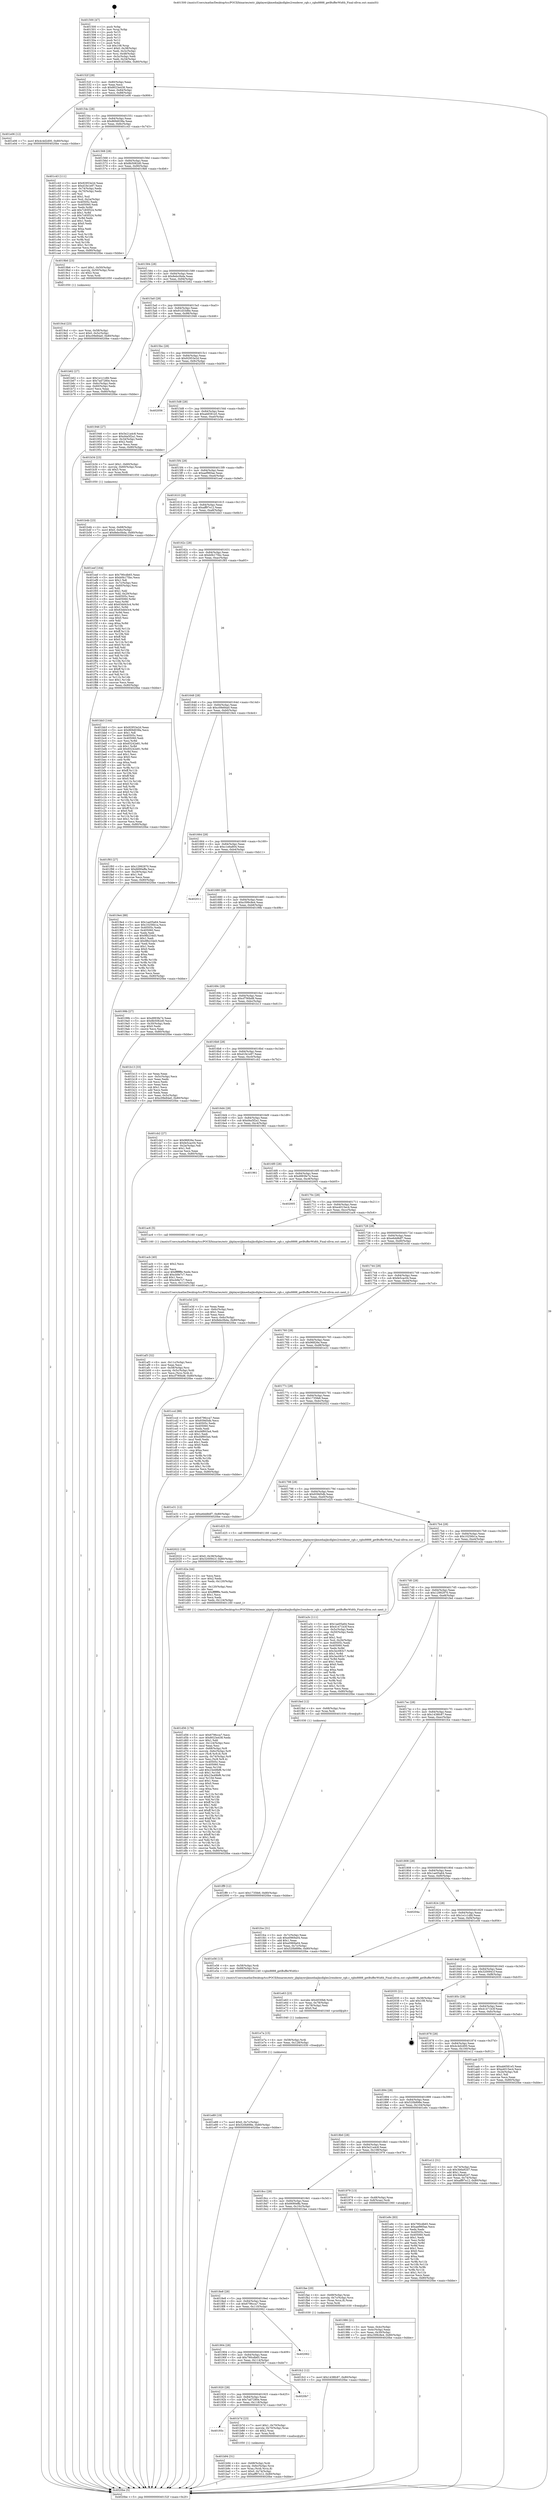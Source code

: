 digraph "0x401500" {
  label = "0x401500 (/mnt/c/Users/mathe/Desktop/tcc/POCII/binaries/extr_ijkplayerijkmediaijksdlgles2renderer_rgb.c_rgbx8888_getBufferWidth_Final-ollvm.out::main(0))"
  labelloc = "t"
  node[shape=record]

  Entry [label="",width=0.3,height=0.3,shape=circle,fillcolor=black,style=filled]
  "0x40152f" [label="{
     0x40152f [29]\l
     | [instrs]\l
     &nbsp;&nbsp;0x40152f \<+3\>: mov -0x80(%rbp),%eax\l
     &nbsp;&nbsp;0x401532 \<+2\>: mov %eax,%ecx\l
     &nbsp;&nbsp;0x401534 \<+6\>: sub $0x8023e438,%ecx\l
     &nbsp;&nbsp;0x40153a \<+6\>: mov %eax,-0x84(%rbp)\l
     &nbsp;&nbsp;0x401540 \<+6\>: mov %ecx,-0x88(%rbp)\l
     &nbsp;&nbsp;0x401546 \<+6\>: je 0000000000401e06 \<main+0x906\>\l
  }"]
  "0x401e06" [label="{
     0x401e06 [12]\l
     | [instrs]\l
     &nbsp;&nbsp;0x401e06 \<+7\>: movl $0x4c4d2d00,-0x80(%rbp)\l
     &nbsp;&nbsp;0x401e0d \<+5\>: jmp 00000000004020be \<main+0xbbe\>\l
  }"]
  "0x40154c" [label="{
     0x40154c [28]\l
     | [instrs]\l
     &nbsp;&nbsp;0x40154c \<+5\>: jmp 0000000000401551 \<main+0x51\>\l
     &nbsp;&nbsp;0x401551 \<+6\>: mov -0x84(%rbp),%eax\l
     &nbsp;&nbsp;0x401557 \<+5\>: sub $0x869d038a,%eax\l
     &nbsp;&nbsp;0x40155c \<+6\>: mov %eax,-0x8c(%rbp)\l
     &nbsp;&nbsp;0x401562 \<+6\>: je 0000000000401c43 \<main+0x743\>\l
  }"]
  Exit [label="",width=0.3,height=0.3,shape=circle,fillcolor=black,style=filled,peripheries=2]
  "0x401c43" [label="{
     0x401c43 [111]\l
     | [instrs]\l
     &nbsp;&nbsp;0x401c43 \<+5\>: mov $0x92953e2d,%eax\l
     &nbsp;&nbsp;0x401c48 \<+5\>: mov $0xd1fe1e97,%ecx\l
     &nbsp;&nbsp;0x401c4d \<+3\>: mov -0x74(%rbp),%edx\l
     &nbsp;&nbsp;0x401c50 \<+3\>: cmp -0x70(%rbp),%edx\l
     &nbsp;&nbsp;0x401c53 \<+4\>: setl %sil\l
     &nbsp;&nbsp;0x401c57 \<+4\>: and $0x1,%sil\l
     &nbsp;&nbsp;0x401c5b \<+4\>: mov %sil,-0x2a(%rbp)\l
     &nbsp;&nbsp;0x401c5f \<+7\>: mov 0x40505c,%edx\l
     &nbsp;&nbsp;0x401c66 \<+7\>: mov 0x405060,%edi\l
     &nbsp;&nbsp;0x401c6d \<+3\>: mov %edx,%r8d\l
     &nbsp;&nbsp;0x401c70 \<+7\>: add $0x7c65f324,%r8d\l
     &nbsp;&nbsp;0x401c77 \<+4\>: sub $0x1,%r8d\l
     &nbsp;&nbsp;0x401c7b \<+7\>: sub $0x7c65f324,%r8d\l
     &nbsp;&nbsp;0x401c82 \<+4\>: imul %r8d,%edx\l
     &nbsp;&nbsp;0x401c86 \<+3\>: and $0x1,%edx\l
     &nbsp;&nbsp;0x401c89 \<+3\>: cmp $0x0,%edx\l
     &nbsp;&nbsp;0x401c8c \<+4\>: sete %sil\l
     &nbsp;&nbsp;0x401c90 \<+3\>: cmp $0xa,%edi\l
     &nbsp;&nbsp;0x401c93 \<+4\>: setl %r9b\l
     &nbsp;&nbsp;0x401c97 \<+3\>: mov %sil,%r10b\l
     &nbsp;&nbsp;0x401c9a \<+3\>: and %r9b,%r10b\l
     &nbsp;&nbsp;0x401c9d \<+3\>: xor %r9b,%sil\l
     &nbsp;&nbsp;0x401ca0 \<+3\>: or %sil,%r10b\l
     &nbsp;&nbsp;0x401ca3 \<+4\>: test $0x1,%r10b\l
     &nbsp;&nbsp;0x401ca7 \<+3\>: cmovne %ecx,%eax\l
     &nbsp;&nbsp;0x401caa \<+3\>: mov %eax,-0x80(%rbp)\l
     &nbsp;&nbsp;0x401cad \<+5\>: jmp 00000000004020be \<main+0xbbe\>\l
  }"]
  "0x401568" [label="{
     0x401568 [28]\l
     | [instrs]\l
     &nbsp;&nbsp;0x401568 \<+5\>: jmp 000000000040156d \<main+0x6d\>\l
     &nbsp;&nbsp;0x40156d \<+6\>: mov -0x84(%rbp),%eax\l
     &nbsp;&nbsp;0x401573 \<+5\>: sub $0x8b5082d0,%eax\l
     &nbsp;&nbsp;0x401578 \<+6\>: mov %eax,-0x90(%rbp)\l
     &nbsp;&nbsp;0x40157e \<+6\>: je 00000000004019b6 \<main+0x4b6\>\l
  }"]
  "0x401ff9" [label="{
     0x401ff9 [12]\l
     | [instrs]\l
     &nbsp;&nbsp;0x401ff9 \<+7\>: movl $0x1735fe6,-0x80(%rbp)\l
     &nbsp;&nbsp;0x402000 \<+5\>: jmp 00000000004020be \<main+0xbbe\>\l
  }"]
  "0x4019b6" [label="{
     0x4019b6 [23]\l
     | [instrs]\l
     &nbsp;&nbsp;0x4019b6 \<+7\>: movl $0x1,-0x50(%rbp)\l
     &nbsp;&nbsp;0x4019bd \<+4\>: movslq -0x50(%rbp),%rax\l
     &nbsp;&nbsp;0x4019c1 \<+4\>: shl $0x2,%rax\l
     &nbsp;&nbsp;0x4019c5 \<+3\>: mov %rax,%rdi\l
     &nbsp;&nbsp;0x4019c8 \<+5\>: call 0000000000401050 \<malloc@plt\>\l
     | [calls]\l
     &nbsp;&nbsp;0x401050 \{1\} (unknown)\l
  }"]
  "0x401584" [label="{
     0x401584 [28]\l
     | [instrs]\l
     &nbsp;&nbsp;0x401584 \<+5\>: jmp 0000000000401589 \<main+0x89\>\l
     &nbsp;&nbsp;0x401589 \<+6\>: mov -0x84(%rbp),%eax\l
     &nbsp;&nbsp;0x40158f \<+5\>: sub $0x8ebc0bda,%eax\l
     &nbsp;&nbsp;0x401594 \<+6\>: mov %eax,-0x94(%rbp)\l
     &nbsp;&nbsp;0x40159a \<+6\>: je 0000000000401b62 \<main+0x662\>\l
  }"]
  "0x401fc2" [label="{
     0x401fc2 [12]\l
     | [instrs]\l
     &nbsp;&nbsp;0x401fc2 \<+7\>: movl $0x1438fc87,-0x80(%rbp)\l
     &nbsp;&nbsp;0x401fc9 \<+5\>: jmp 00000000004020be \<main+0xbbe\>\l
  }"]
  "0x401b62" [label="{
     0x401b62 [27]\l
     | [instrs]\l
     &nbsp;&nbsp;0x401b62 \<+5\>: mov $0x1e1c1dfd,%eax\l
     &nbsp;&nbsp;0x401b67 \<+5\>: mov $0x7ad7280e,%ecx\l
     &nbsp;&nbsp;0x401b6c \<+3\>: mov -0x6c(%rbp),%edx\l
     &nbsp;&nbsp;0x401b6f \<+3\>: cmp -0x60(%rbp),%edx\l
     &nbsp;&nbsp;0x401b72 \<+3\>: cmovl %ecx,%eax\l
     &nbsp;&nbsp;0x401b75 \<+3\>: mov %eax,-0x80(%rbp)\l
     &nbsp;&nbsp;0x401b78 \<+5\>: jmp 00000000004020be \<main+0xbbe\>\l
  }"]
  "0x4015a0" [label="{
     0x4015a0 [28]\l
     | [instrs]\l
     &nbsp;&nbsp;0x4015a0 \<+5\>: jmp 00000000004015a5 \<main+0xa5\>\l
     &nbsp;&nbsp;0x4015a5 \<+6\>: mov -0x84(%rbp),%eax\l
     &nbsp;&nbsp;0x4015ab \<+5\>: sub $0x91d33d6e,%eax\l
     &nbsp;&nbsp;0x4015b0 \<+6\>: mov %eax,-0x98(%rbp)\l
     &nbsp;&nbsp;0x4015b6 \<+6\>: je 0000000000401946 \<main+0x446\>\l
  }"]
  "0x401e89" [label="{
     0x401e89 [19]\l
     | [instrs]\l
     &nbsp;&nbsp;0x401e89 \<+7\>: movl $0x0,-0x7c(%rbp)\l
     &nbsp;&nbsp;0x401e90 \<+7\>: movl $0x520b898e,-0x80(%rbp)\l
     &nbsp;&nbsp;0x401e97 \<+5\>: jmp 00000000004020be \<main+0xbbe\>\l
  }"]
  "0x401946" [label="{
     0x401946 [27]\l
     | [instrs]\l
     &nbsp;&nbsp;0x401946 \<+5\>: mov $0x5e21a4c8,%eax\l
     &nbsp;&nbsp;0x40194b \<+5\>: mov $0xd4a5f2a1,%ecx\l
     &nbsp;&nbsp;0x401950 \<+3\>: mov -0x34(%rbp),%edx\l
     &nbsp;&nbsp;0x401953 \<+3\>: cmp $0x2,%edx\l
     &nbsp;&nbsp;0x401956 \<+3\>: cmovne %ecx,%eax\l
     &nbsp;&nbsp;0x401959 \<+3\>: mov %eax,-0x80(%rbp)\l
     &nbsp;&nbsp;0x40195c \<+5\>: jmp 00000000004020be \<main+0xbbe\>\l
  }"]
  "0x4015bc" [label="{
     0x4015bc [28]\l
     | [instrs]\l
     &nbsp;&nbsp;0x4015bc \<+5\>: jmp 00000000004015c1 \<main+0xc1\>\l
     &nbsp;&nbsp;0x4015c1 \<+6\>: mov -0x84(%rbp),%eax\l
     &nbsp;&nbsp;0x4015c7 \<+5\>: sub $0x92953e2d,%eax\l
     &nbsp;&nbsp;0x4015cc \<+6\>: mov %eax,-0x9c(%rbp)\l
     &nbsp;&nbsp;0x4015d2 \<+6\>: je 0000000000402056 \<main+0xb56\>\l
  }"]
  "0x4020be" [label="{
     0x4020be [5]\l
     | [instrs]\l
     &nbsp;&nbsp;0x4020be \<+5\>: jmp 000000000040152f \<main+0x2f\>\l
  }"]
  "0x401500" [label="{
     0x401500 [47]\l
     | [instrs]\l
     &nbsp;&nbsp;0x401500 \<+1\>: push %rbp\l
     &nbsp;&nbsp;0x401501 \<+3\>: mov %rsp,%rbp\l
     &nbsp;&nbsp;0x401504 \<+2\>: push %r15\l
     &nbsp;&nbsp;0x401506 \<+2\>: push %r14\l
     &nbsp;&nbsp;0x401508 \<+2\>: push %r13\l
     &nbsp;&nbsp;0x40150a \<+2\>: push %r12\l
     &nbsp;&nbsp;0x40150c \<+1\>: push %rbx\l
     &nbsp;&nbsp;0x40150d \<+7\>: sub $0x108,%rsp\l
     &nbsp;&nbsp;0x401514 \<+7\>: movl $0x0,-0x38(%rbp)\l
     &nbsp;&nbsp;0x40151b \<+3\>: mov %edi,-0x3c(%rbp)\l
     &nbsp;&nbsp;0x40151e \<+4\>: mov %rsi,-0x48(%rbp)\l
     &nbsp;&nbsp;0x401522 \<+3\>: mov -0x3c(%rbp),%edi\l
     &nbsp;&nbsp;0x401525 \<+3\>: mov %edi,-0x34(%rbp)\l
     &nbsp;&nbsp;0x401528 \<+7\>: movl $0x91d33d6e,-0x80(%rbp)\l
  }"]
  "0x401e7a" [label="{
     0x401e7a [15]\l
     | [instrs]\l
     &nbsp;&nbsp;0x401e7a \<+4\>: mov -0x58(%rbp),%rdi\l
     &nbsp;&nbsp;0x401e7e \<+6\>: mov %eax,-0x128(%rbp)\l
     &nbsp;&nbsp;0x401e84 \<+5\>: call 0000000000401030 \<free@plt\>\l
     | [calls]\l
     &nbsp;&nbsp;0x401030 \{1\} (unknown)\l
  }"]
  "0x402056" [label="{
     0x402056\l
  }", style=dashed]
  "0x4015d8" [label="{
     0x4015d8 [28]\l
     | [instrs]\l
     &nbsp;&nbsp;0x4015d8 \<+5\>: jmp 00000000004015dd \<main+0xdd\>\l
     &nbsp;&nbsp;0x4015dd \<+6\>: mov -0x84(%rbp),%eax\l
     &nbsp;&nbsp;0x4015e3 \<+5\>: sub $0xab6581e5,%eax\l
     &nbsp;&nbsp;0x4015e8 \<+6\>: mov %eax,-0xa0(%rbp)\l
     &nbsp;&nbsp;0x4015ee \<+6\>: je 0000000000401b34 \<main+0x634\>\l
  }"]
  "0x401e63" [label="{
     0x401e63 [23]\l
     | [instrs]\l
     &nbsp;&nbsp;0x401e63 \<+10\>: movabs $0x4030b6,%rdi\l
     &nbsp;&nbsp;0x401e6d \<+3\>: mov %eax,-0x78(%rbp)\l
     &nbsp;&nbsp;0x401e70 \<+3\>: mov -0x78(%rbp),%esi\l
     &nbsp;&nbsp;0x401e73 \<+2\>: mov $0x0,%al\l
     &nbsp;&nbsp;0x401e75 \<+5\>: call 0000000000401040 \<printf@plt\>\l
     | [calls]\l
     &nbsp;&nbsp;0x401040 \{1\} (unknown)\l
  }"]
  "0x401b34" [label="{
     0x401b34 [23]\l
     | [instrs]\l
     &nbsp;&nbsp;0x401b34 \<+7\>: movl $0x1,-0x60(%rbp)\l
     &nbsp;&nbsp;0x401b3b \<+4\>: movslq -0x60(%rbp),%rax\l
     &nbsp;&nbsp;0x401b3f \<+4\>: shl $0x3,%rax\l
     &nbsp;&nbsp;0x401b43 \<+3\>: mov %rax,%rdi\l
     &nbsp;&nbsp;0x401b46 \<+5\>: call 0000000000401050 \<malloc@plt\>\l
     | [calls]\l
     &nbsp;&nbsp;0x401050 \{1\} (unknown)\l
  }"]
  "0x4015f4" [label="{
     0x4015f4 [28]\l
     | [instrs]\l
     &nbsp;&nbsp;0x4015f4 \<+5\>: jmp 00000000004015f9 \<main+0xf9\>\l
     &nbsp;&nbsp;0x4015f9 \<+6\>: mov -0x84(%rbp),%eax\l
     &nbsp;&nbsp;0x4015ff \<+5\>: sub $0xaef960ae,%eax\l
     &nbsp;&nbsp;0x401604 \<+6\>: mov %eax,-0xa4(%rbp)\l
     &nbsp;&nbsp;0x40160a \<+6\>: je 0000000000401eef \<main+0x9ef\>\l
  }"]
  "0x401d56" [label="{
     0x401d56 [176]\l
     | [instrs]\l
     &nbsp;&nbsp;0x401d56 \<+5\>: mov $0x6796cca7,%ecx\l
     &nbsp;&nbsp;0x401d5b \<+5\>: mov $0x8023e438,%edx\l
     &nbsp;&nbsp;0x401d60 \<+3\>: mov $0x1,%dil\l
     &nbsp;&nbsp;0x401d63 \<+6\>: mov -0x124(%rbp),%esi\l
     &nbsp;&nbsp;0x401d69 \<+3\>: imul %eax,%esi\l
     &nbsp;&nbsp;0x401d6c \<+4\>: mov -0x68(%rbp),%r8\l
     &nbsp;&nbsp;0x401d70 \<+4\>: movslq -0x6c(%rbp),%r9\l
     &nbsp;&nbsp;0x401d74 \<+4\>: mov (%r8,%r9,8),%r8\l
     &nbsp;&nbsp;0x401d78 \<+4\>: movslq -0x74(%rbp),%r9\l
     &nbsp;&nbsp;0x401d7c \<+4\>: mov %esi,(%r8,%r9,4)\l
     &nbsp;&nbsp;0x401d80 \<+7\>: mov 0x40505c,%eax\l
     &nbsp;&nbsp;0x401d87 \<+7\>: mov 0x405060,%esi\l
     &nbsp;&nbsp;0x401d8e \<+3\>: mov %eax,%r10d\l
     &nbsp;&nbsp;0x401d91 \<+7\>: add $0x23e49bf6,%r10d\l
     &nbsp;&nbsp;0x401d98 \<+4\>: sub $0x1,%r10d\l
     &nbsp;&nbsp;0x401d9c \<+7\>: sub $0x23e49bf6,%r10d\l
     &nbsp;&nbsp;0x401da3 \<+4\>: imul %r10d,%eax\l
     &nbsp;&nbsp;0x401da7 \<+3\>: and $0x1,%eax\l
     &nbsp;&nbsp;0x401daa \<+3\>: cmp $0x0,%eax\l
     &nbsp;&nbsp;0x401dad \<+4\>: sete %r11b\l
     &nbsp;&nbsp;0x401db1 \<+3\>: cmp $0xa,%esi\l
     &nbsp;&nbsp;0x401db4 \<+3\>: setl %bl\l
     &nbsp;&nbsp;0x401db7 \<+3\>: mov %r11b,%r14b\l
     &nbsp;&nbsp;0x401dba \<+4\>: xor $0xff,%r14b\l
     &nbsp;&nbsp;0x401dbe \<+3\>: mov %bl,%r15b\l
     &nbsp;&nbsp;0x401dc1 \<+4\>: xor $0xff,%r15b\l
     &nbsp;&nbsp;0x401dc5 \<+4\>: xor $0x1,%dil\l
     &nbsp;&nbsp;0x401dc9 \<+3\>: mov %r14b,%r12b\l
     &nbsp;&nbsp;0x401dcc \<+4\>: and $0xff,%r12b\l
     &nbsp;&nbsp;0x401dd0 \<+3\>: and %dil,%r11b\l
     &nbsp;&nbsp;0x401dd3 \<+3\>: mov %r15b,%r13b\l
     &nbsp;&nbsp;0x401dd6 \<+4\>: and $0xff,%r13b\l
     &nbsp;&nbsp;0x401dda \<+3\>: and %dil,%bl\l
     &nbsp;&nbsp;0x401ddd \<+3\>: or %r11b,%r12b\l
     &nbsp;&nbsp;0x401de0 \<+3\>: or %bl,%r13b\l
     &nbsp;&nbsp;0x401de3 \<+3\>: xor %r13b,%r12b\l
     &nbsp;&nbsp;0x401de6 \<+3\>: or %r15b,%r14b\l
     &nbsp;&nbsp;0x401de9 \<+4\>: xor $0xff,%r14b\l
     &nbsp;&nbsp;0x401ded \<+4\>: or $0x1,%dil\l
     &nbsp;&nbsp;0x401df1 \<+3\>: and %dil,%r14b\l
     &nbsp;&nbsp;0x401df4 \<+3\>: or %r14b,%r12b\l
     &nbsp;&nbsp;0x401df7 \<+4\>: test $0x1,%r12b\l
     &nbsp;&nbsp;0x401dfb \<+3\>: cmovne %edx,%ecx\l
     &nbsp;&nbsp;0x401dfe \<+3\>: mov %ecx,-0x80(%rbp)\l
     &nbsp;&nbsp;0x401e01 \<+5\>: jmp 00000000004020be \<main+0xbbe\>\l
  }"]
  "0x401eef" [label="{
     0x401eef [164]\l
     | [instrs]\l
     &nbsp;&nbsp;0x401eef \<+5\>: mov $0x790cdb65,%eax\l
     &nbsp;&nbsp;0x401ef4 \<+5\>: mov $0xb0b175bc,%ecx\l
     &nbsp;&nbsp;0x401ef9 \<+2\>: mov $0x1,%dl\l
     &nbsp;&nbsp;0x401efb \<+3\>: mov -0x7c(%rbp),%esi\l
     &nbsp;&nbsp;0x401efe \<+3\>: cmp -0x60(%rbp),%esi\l
     &nbsp;&nbsp;0x401f01 \<+4\>: setl %dil\l
     &nbsp;&nbsp;0x401f05 \<+4\>: and $0x1,%dil\l
     &nbsp;&nbsp;0x401f09 \<+4\>: mov %dil,-0x29(%rbp)\l
     &nbsp;&nbsp;0x401f0d \<+7\>: mov 0x40505c,%esi\l
     &nbsp;&nbsp;0x401f14 \<+8\>: mov 0x405060,%r8d\l
     &nbsp;&nbsp;0x401f1c \<+3\>: mov %esi,%r9d\l
     &nbsp;&nbsp;0x401f1f \<+7\>: add $0x63dd43c4,%r9d\l
     &nbsp;&nbsp;0x401f26 \<+4\>: sub $0x1,%r9d\l
     &nbsp;&nbsp;0x401f2a \<+7\>: sub $0x63dd43c4,%r9d\l
     &nbsp;&nbsp;0x401f31 \<+4\>: imul %r9d,%esi\l
     &nbsp;&nbsp;0x401f35 \<+3\>: and $0x1,%esi\l
     &nbsp;&nbsp;0x401f38 \<+3\>: cmp $0x0,%esi\l
     &nbsp;&nbsp;0x401f3b \<+4\>: sete %dil\l
     &nbsp;&nbsp;0x401f3f \<+4\>: cmp $0xa,%r8d\l
     &nbsp;&nbsp;0x401f43 \<+4\>: setl %r10b\l
     &nbsp;&nbsp;0x401f47 \<+3\>: mov %dil,%r11b\l
     &nbsp;&nbsp;0x401f4a \<+4\>: xor $0xff,%r11b\l
     &nbsp;&nbsp;0x401f4e \<+3\>: mov %r10b,%bl\l
     &nbsp;&nbsp;0x401f51 \<+3\>: xor $0xff,%bl\l
     &nbsp;&nbsp;0x401f54 \<+3\>: xor $0x0,%dl\l
     &nbsp;&nbsp;0x401f57 \<+3\>: mov %r11b,%r14b\l
     &nbsp;&nbsp;0x401f5a \<+4\>: and $0x0,%r14b\l
     &nbsp;&nbsp;0x401f5e \<+3\>: and %dl,%dil\l
     &nbsp;&nbsp;0x401f61 \<+3\>: mov %bl,%r15b\l
     &nbsp;&nbsp;0x401f64 \<+4\>: and $0x0,%r15b\l
     &nbsp;&nbsp;0x401f68 \<+3\>: and %dl,%r10b\l
     &nbsp;&nbsp;0x401f6b \<+3\>: or %dil,%r14b\l
     &nbsp;&nbsp;0x401f6e \<+3\>: or %r10b,%r15b\l
     &nbsp;&nbsp;0x401f71 \<+3\>: xor %r15b,%r14b\l
     &nbsp;&nbsp;0x401f74 \<+3\>: or %bl,%r11b\l
     &nbsp;&nbsp;0x401f77 \<+4\>: xor $0xff,%r11b\l
     &nbsp;&nbsp;0x401f7b \<+3\>: or $0x0,%dl\l
     &nbsp;&nbsp;0x401f7e \<+3\>: and %dl,%r11b\l
     &nbsp;&nbsp;0x401f81 \<+3\>: or %r11b,%r14b\l
     &nbsp;&nbsp;0x401f84 \<+4\>: test $0x1,%r14b\l
     &nbsp;&nbsp;0x401f88 \<+3\>: cmovne %ecx,%eax\l
     &nbsp;&nbsp;0x401f8b \<+3\>: mov %eax,-0x80(%rbp)\l
     &nbsp;&nbsp;0x401f8e \<+5\>: jmp 00000000004020be \<main+0xbbe\>\l
  }"]
  "0x401610" [label="{
     0x401610 [28]\l
     | [instrs]\l
     &nbsp;&nbsp;0x401610 \<+5\>: jmp 0000000000401615 \<main+0x115\>\l
     &nbsp;&nbsp;0x401615 \<+6\>: mov -0x84(%rbp),%eax\l
     &nbsp;&nbsp;0x40161b \<+5\>: sub $0xaff97e12,%eax\l
     &nbsp;&nbsp;0x401620 \<+6\>: mov %eax,-0xa8(%rbp)\l
     &nbsp;&nbsp;0x401626 \<+6\>: je 0000000000401bb3 \<main+0x6b3\>\l
  }"]
  "0x401d2a" [label="{
     0x401d2a [44]\l
     | [instrs]\l
     &nbsp;&nbsp;0x401d2a \<+2\>: xor %ecx,%ecx\l
     &nbsp;&nbsp;0x401d2c \<+5\>: mov $0x2,%edx\l
     &nbsp;&nbsp;0x401d31 \<+6\>: mov %edx,-0x120(%rbp)\l
     &nbsp;&nbsp;0x401d37 \<+1\>: cltd\l
     &nbsp;&nbsp;0x401d38 \<+6\>: mov -0x120(%rbp),%esi\l
     &nbsp;&nbsp;0x401d3e \<+2\>: idiv %esi\l
     &nbsp;&nbsp;0x401d40 \<+6\>: imul $0xfffffffe,%edx,%edx\l
     &nbsp;&nbsp;0x401d46 \<+3\>: sub $0x1,%ecx\l
     &nbsp;&nbsp;0x401d49 \<+2\>: sub %ecx,%edx\l
     &nbsp;&nbsp;0x401d4b \<+6\>: mov %edx,-0x124(%rbp)\l
     &nbsp;&nbsp;0x401d51 \<+5\>: call 0000000000401160 \<next_i\>\l
     | [calls]\l
     &nbsp;&nbsp;0x401160 \{1\} (/mnt/c/Users/mathe/Desktop/tcc/POCII/binaries/extr_ijkplayerijkmediaijksdlgles2renderer_rgb.c_rgbx8888_getBufferWidth_Final-ollvm.out::next_i)\l
  }"]
  "0x401bb3" [label="{
     0x401bb3 [144]\l
     | [instrs]\l
     &nbsp;&nbsp;0x401bb3 \<+5\>: mov $0x92953e2d,%eax\l
     &nbsp;&nbsp;0x401bb8 \<+5\>: mov $0x869d038a,%ecx\l
     &nbsp;&nbsp;0x401bbd \<+2\>: mov $0x1,%dl\l
     &nbsp;&nbsp;0x401bbf \<+7\>: mov 0x40505c,%esi\l
     &nbsp;&nbsp;0x401bc6 \<+7\>: mov 0x405060,%edi\l
     &nbsp;&nbsp;0x401bcd \<+3\>: mov %esi,%r8d\l
     &nbsp;&nbsp;0x401bd0 \<+7\>: sub $0x65242e81,%r8d\l
     &nbsp;&nbsp;0x401bd7 \<+4\>: sub $0x1,%r8d\l
     &nbsp;&nbsp;0x401bdb \<+7\>: add $0x65242e81,%r8d\l
     &nbsp;&nbsp;0x401be2 \<+4\>: imul %r8d,%esi\l
     &nbsp;&nbsp;0x401be6 \<+3\>: and $0x1,%esi\l
     &nbsp;&nbsp;0x401be9 \<+3\>: cmp $0x0,%esi\l
     &nbsp;&nbsp;0x401bec \<+4\>: sete %r9b\l
     &nbsp;&nbsp;0x401bf0 \<+3\>: cmp $0xa,%edi\l
     &nbsp;&nbsp;0x401bf3 \<+4\>: setl %r10b\l
     &nbsp;&nbsp;0x401bf7 \<+3\>: mov %r9b,%r11b\l
     &nbsp;&nbsp;0x401bfa \<+4\>: xor $0xff,%r11b\l
     &nbsp;&nbsp;0x401bfe \<+3\>: mov %r10b,%bl\l
     &nbsp;&nbsp;0x401c01 \<+3\>: xor $0xff,%bl\l
     &nbsp;&nbsp;0x401c04 \<+3\>: xor $0x0,%dl\l
     &nbsp;&nbsp;0x401c07 \<+3\>: mov %r11b,%r14b\l
     &nbsp;&nbsp;0x401c0a \<+4\>: and $0x0,%r14b\l
     &nbsp;&nbsp;0x401c0e \<+3\>: and %dl,%r9b\l
     &nbsp;&nbsp;0x401c11 \<+3\>: mov %bl,%r15b\l
     &nbsp;&nbsp;0x401c14 \<+4\>: and $0x0,%r15b\l
     &nbsp;&nbsp;0x401c18 \<+3\>: and %dl,%r10b\l
     &nbsp;&nbsp;0x401c1b \<+3\>: or %r9b,%r14b\l
     &nbsp;&nbsp;0x401c1e \<+3\>: or %r10b,%r15b\l
     &nbsp;&nbsp;0x401c21 \<+3\>: xor %r15b,%r14b\l
     &nbsp;&nbsp;0x401c24 \<+3\>: or %bl,%r11b\l
     &nbsp;&nbsp;0x401c27 \<+4\>: xor $0xff,%r11b\l
     &nbsp;&nbsp;0x401c2b \<+3\>: or $0x0,%dl\l
     &nbsp;&nbsp;0x401c2e \<+3\>: and %dl,%r11b\l
     &nbsp;&nbsp;0x401c31 \<+3\>: or %r11b,%r14b\l
     &nbsp;&nbsp;0x401c34 \<+4\>: test $0x1,%r14b\l
     &nbsp;&nbsp;0x401c38 \<+3\>: cmovne %ecx,%eax\l
     &nbsp;&nbsp;0x401c3b \<+3\>: mov %eax,-0x80(%rbp)\l
     &nbsp;&nbsp;0x401c3e \<+5\>: jmp 00000000004020be \<main+0xbbe\>\l
  }"]
  "0x40162c" [label="{
     0x40162c [28]\l
     | [instrs]\l
     &nbsp;&nbsp;0x40162c \<+5\>: jmp 0000000000401631 \<main+0x131\>\l
     &nbsp;&nbsp;0x401631 \<+6\>: mov -0x84(%rbp),%eax\l
     &nbsp;&nbsp;0x401637 \<+5\>: sub $0xb0b175bc,%eax\l
     &nbsp;&nbsp;0x40163c \<+6\>: mov %eax,-0xac(%rbp)\l
     &nbsp;&nbsp;0x401642 \<+6\>: je 0000000000401f93 \<main+0xa93\>\l
  }"]
  "0x401b94" [label="{
     0x401b94 [31]\l
     | [instrs]\l
     &nbsp;&nbsp;0x401b94 \<+4\>: mov -0x68(%rbp),%rdi\l
     &nbsp;&nbsp;0x401b98 \<+4\>: movslq -0x6c(%rbp),%rcx\l
     &nbsp;&nbsp;0x401b9c \<+4\>: mov %rax,(%rdi,%rcx,8)\l
     &nbsp;&nbsp;0x401ba0 \<+7\>: movl $0x0,-0x74(%rbp)\l
     &nbsp;&nbsp;0x401ba7 \<+7\>: movl $0xaff97e12,-0x80(%rbp)\l
     &nbsp;&nbsp;0x401bae \<+5\>: jmp 00000000004020be \<main+0xbbe\>\l
  }"]
  "0x401f93" [label="{
     0x401f93 [27]\l
     | [instrs]\l
     &nbsp;&nbsp;0x401f93 \<+5\>: mov $0x12992970,%eax\l
     &nbsp;&nbsp;0x401f98 \<+5\>: mov $0x6690effa,%ecx\l
     &nbsp;&nbsp;0x401f9d \<+3\>: mov -0x29(%rbp),%dl\l
     &nbsp;&nbsp;0x401fa0 \<+3\>: test $0x1,%dl\l
     &nbsp;&nbsp;0x401fa3 \<+3\>: cmovne %ecx,%eax\l
     &nbsp;&nbsp;0x401fa6 \<+3\>: mov %eax,-0x80(%rbp)\l
     &nbsp;&nbsp;0x401fa9 \<+5\>: jmp 00000000004020be \<main+0xbbe\>\l
  }"]
  "0x401648" [label="{
     0x401648 [28]\l
     | [instrs]\l
     &nbsp;&nbsp;0x401648 \<+5\>: jmp 000000000040164d \<main+0x14d\>\l
     &nbsp;&nbsp;0x40164d \<+6\>: mov -0x84(%rbp),%eax\l
     &nbsp;&nbsp;0x401653 \<+5\>: sub $0xc09e84a0,%eax\l
     &nbsp;&nbsp;0x401658 \<+6\>: mov %eax,-0xb0(%rbp)\l
     &nbsp;&nbsp;0x40165e \<+6\>: je 00000000004019e4 \<main+0x4e4\>\l
  }"]
  "0x40193c" [label="{
     0x40193c\l
  }", style=dashed]
  "0x4019e4" [label="{
     0x4019e4 [88]\l
     | [instrs]\l
     &nbsp;&nbsp;0x4019e4 \<+5\>: mov $0x1ae05a64,%eax\l
     &nbsp;&nbsp;0x4019e9 \<+5\>: mov $0x10256b1a,%ecx\l
     &nbsp;&nbsp;0x4019ee \<+7\>: mov 0x40505c,%edx\l
     &nbsp;&nbsp;0x4019f5 \<+7\>: mov 0x405060,%esi\l
     &nbsp;&nbsp;0x4019fc \<+2\>: mov %edx,%edi\l
     &nbsp;&nbsp;0x4019fe \<+6\>: sub $0x9fb234d3,%edi\l
     &nbsp;&nbsp;0x401a04 \<+3\>: sub $0x1,%edi\l
     &nbsp;&nbsp;0x401a07 \<+6\>: add $0x9fb234d3,%edi\l
     &nbsp;&nbsp;0x401a0d \<+3\>: imul %edi,%edx\l
     &nbsp;&nbsp;0x401a10 \<+3\>: and $0x1,%edx\l
     &nbsp;&nbsp;0x401a13 \<+3\>: cmp $0x0,%edx\l
     &nbsp;&nbsp;0x401a16 \<+4\>: sete %r8b\l
     &nbsp;&nbsp;0x401a1a \<+3\>: cmp $0xa,%esi\l
     &nbsp;&nbsp;0x401a1d \<+4\>: setl %r9b\l
     &nbsp;&nbsp;0x401a21 \<+3\>: mov %r8b,%r10b\l
     &nbsp;&nbsp;0x401a24 \<+3\>: and %r9b,%r10b\l
     &nbsp;&nbsp;0x401a27 \<+3\>: xor %r9b,%r8b\l
     &nbsp;&nbsp;0x401a2a \<+3\>: or %r8b,%r10b\l
     &nbsp;&nbsp;0x401a2d \<+4\>: test $0x1,%r10b\l
     &nbsp;&nbsp;0x401a31 \<+3\>: cmovne %ecx,%eax\l
     &nbsp;&nbsp;0x401a34 \<+3\>: mov %eax,-0x80(%rbp)\l
     &nbsp;&nbsp;0x401a37 \<+5\>: jmp 00000000004020be \<main+0xbbe\>\l
  }"]
  "0x401664" [label="{
     0x401664 [28]\l
     | [instrs]\l
     &nbsp;&nbsp;0x401664 \<+5\>: jmp 0000000000401669 \<main+0x169\>\l
     &nbsp;&nbsp;0x401669 \<+6\>: mov -0x84(%rbp),%eax\l
     &nbsp;&nbsp;0x40166f \<+5\>: sub $0xc1e6a804,%eax\l
     &nbsp;&nbsp;0x401674 \<+6\>: mov %eax,-0xb4(%rbp)\l
     &nbsp;&nbsp;0x40167a \<+6\>: je 0000000000402011 \<main+0xb11\>\l
  }"]
  "0x401b7d" [label="{
     0x401b7d [23]\l
     | [instrs]\l
     &nbsp;&nbsp;0x401b7d \<+7\>: movl $0x1,-0x70(%rbp)\l
     &nbsp;&nbsp;0x401b84 \<+4\>: movslq -0x70(%rbp),%rax\l
     &nbsp;&nbsp;0x401b88 \<+4\>: shl $0x2,%rax\l
     &nbsp;&nbsp;0x401b8c \<+3\>: mov %rax,%rdi\l
     &nbsp;&nbsp;0x401b8f \<+5\>: call 0000000000401050 \<malloc@plt\>\l
     | [calls]\l
     &nbsp;&nbsp;0x401050 \{1\} (unknown)\l
  }"]
  "0x402011" [label="{
     0x402011\l
  }", style=dashed]
  "0x401680" [label="{
     0x401680 [28]\l
     | [instrs]\l
     &nbsp;&nbsp;0x401680 \<+5\>: jmp 0000000000401685 \<main+0x185\>\l
     &nbsp;&nbsp;0x401685 \<+6\>: mov -0x84(%rbp),%eax\l
     &nbsp;&nbsp;0x40168b \<+5\>: sub $0xc599c8e4,%eax\l
     &nbsp;&nbsp;0x401690 \<+6\>: mov %eax,-0xb8(%rbp)\l
     &nbsp;&nbsp;0x401696 \<+6\>: je 000000000040199b \<main+0x49b\>\l
  }"]
  "0x401920" [label="{
     0x401920 [28]\l
     | [instrs]\l
     &nbsp;&nbsp;0x401920 \<+5\>: jmp 0000000000401925 \<main+0x425\>\l
     &nbsp;&nbsp;0x401925 \<+6\>: mov -0x84(%rbp),%eax\l
     &nbsp;&nbsp;0x40192b \<+5\>: sub $0x7ad7280e,%eax\l
     &nbsp;&nbsp;0x401930 \<+6\>: mov %eax,-0x118(%rbp)\l
     &nbsp;&nbsp;0x401936 \<+6\>: je 0000000000401b7d \<main+0x67d\>\l
  }"]
  "0x40199b" [label="{
     0x40199b [27]\l
     | [instrs]\l
     &nbsp;&nbsp;0x40199b \<+5\>: mov $0xd993fe74,%eax\l
     &nbsp;&nbsp;0x4019a0 \<+5\>: mov $0x8b5082d0,%ecx\l
     &nbsp;&nbsp;0x4019a5 \<+3\>: mov -0x30(%rbp),%edx\l
     &nbsp;&nbsp;0x4019a8 \<+3\>: cmp $0x0,%edx\l
     &nbsp;&nbsp;0x4019ab \<+3\>: cmove %ecx,%eax\l
     &nbsp;&nbsp;0x4019ae \<+3\>: mov %eax,-0x80(%rbp)\l
     &nbsp;&nbsp;0x4019b1 \<+5\>: jmp 00000000004020be \<main+0xbbe\>\l
  }"]
  "0x40169c" [label="{
     0x40169c [28]\l
     | [instrs]\l
     &nbsp;&nbsp;0x40169c \<+5\>: jmp 00000000004016a1 \<main+0x1a1\>\l
     &nbsp;&nbsp;0x4016a1 \<+6\>: mov -0x84(%rbp),%eax\l
     &nbsp;&nbsp;0x4016a7 \<+5\>: sub $0xcf790bd8,%eax\l
     &nbsp;&nbsp;0x4016ac \<+6\>: mov %eax,-0xbc(%rbp)\l
     &nbsp;&nbsp;0x4016b2 \<+6\>: je 0000000000401b13 \<main+0x613\>\l
  }"]
  "0x4020b7" [label="{
     0x4020b7\l
  }", style=dashed]
  "0x401b13" [label="{
     0x401b13 [33]\l
     | [instrs]\l
     &nbsp;&nbsp;0x401b13 \<+2\>: xor %eax,%eax\l
     &nbsp;&nbsp;0x401b15 \<+3\>: mov -0x5c(%rbp),%ecx\l
     &nbsp;&nbsp;0x401b18 \<+2\>: mov %eax,%edx\l
     &nbsp;&nbsp;0x401b1a \<+2\>: sub %ecx,%edx\l
     &nbsp;&nbsp;0x401b1c \<+2\>: mov %eax,%ecx\l
     &nbsp;&nbsp;0x401b1e \<+3\>: sub $0x1,%ecx\l
     &nbsp;&nbsp;0x401b21 \<+2\>: add %ecx,%edx\l
     &nbsp;&nbsp;0x401b23 \<+2\>: sub %edx,%eax\l
     &nbsp;&nbsp;0x401b25 \<+3\>: mov %eax,-0x5c(%rbp)\l
     &nbsp;&nbsp;0x401b28 \<+7\>: movl $0xc09e84a0,-0x80(%rbp)\l
     &nbsp;&nbsp;0x401b2f \<+5\>: jmp 00000000004020be \<main+0xbbe\>\l
  }"]
  "0x4016b8" [label="{
     0x4016b8 [28]\l
     | [instrs]\l
     &nbsp;&nbsp;0x4016b8 \<+5\>: jmp 00000000004016bd \<main+0x1bd\>\l
     &nbsp;&nbsp;0x4016bd \<+6\>: mov -0x84(%rbp),%eax\l
     &nbsp;&nbsp;0x4016c3 \<+5\>: sub $0xd1fe1e97,%eax\l
     &nbsp;&nbsp;0x4016c8 \<+6\>: mov %eax,-0xc0(%rbp)\l
     &nbsp;&nbsp;0x4016ce \<+6\>: je 0000000000401cb2 \<main+0x7b2\>\l
  }"]
  "0x401904" [label="{
     0x401904 [28]\l
     | [instrs]\l
     &nbsp;&nbsp;0x401904 \<+5\>: jmp 0000000000401909 \<main+0x409\>\l
     &nbsp;&nbsp;0x401909 \<+6\>: mov -0x84(%rbp),%eax\l
     &nbsp;&nbsp;0x40190f \<+5\>: sub $0x790cdb65,%eax\l
     &nbsp;&nbsp;0x401914 \<+6\>: mov %eax,-0x114(%rbp)\l
     &nbsp;&nbsp;0x40191a \<+6\>: je 00000000004020b7 \<main+0xbb7\>\l
  }"]
  "0x401cb2" [label="{
     0x401cb2 [27]\l
     | [instrs]\l
     &nbsp;&nbsp;0x401cb2 \<+5\>: mov $0x96826e,%eax\l
     &nbsp;&nbsp;0x401cb7 \<+5\>: mov $0xfe5cac04,%ecx\l
     &nbsp;&nbsp;0x401cbc \<+3\>: mov -0x2a(%rbp),%dl\l
     &nbsp;&nbsp;0x401cbf \<+3\>: test $0x1,%dl\l
     &nbsp;&nbsp;0x401cc2 \<+3\>: cmovne %ecx,%eax\l
     &nbsp;&nbsp;0x401cc5 \<+3\>: mov %eax,-0x80(%rbp)\l
     &nbsp;&nbsp;0x401cc8 \<+5\>: jmp 00000000004020be \<main+0xbbe\>\l
  }"]
  "0x4016d4" [label="{
     0x4016d4 [28]\l
     | [instrs]\l
     &nbsp;&nbsp;0x4016d4 \<+5\>: jmp 00000000004016d9 \<main+0x1d9\>\l
     &nbsp;&nbsp;0x4016d9 \<+6\>: mov -0x84(%rbp),%eax\l
     &nbsp;&nbsp;0x4016df \<+5\>: sub $0xd4a5f2a1,%eax\l
     &nbsp;&nbsp;0x4016e4 \<+6\>: mov %eax,-0xc4(%rbp)\l
     &nbsp;&nbsp;0x4016ea \<+6\>: je 0000000000401961 \<main+0x461\>\l
  }"]
  "0x402062" [label="{
     0x402062\l
  }", style=dashed]
  "0x401961" [label="{
     0x401961\l
  }", style=dashed]
  "0x4016f0" [label="{
     0x4016f0 [28]\l
     | [instrs]\l
     &nbsp;&nbsp;0x4016f0 \<+5\>: jmp 00000000004016f5 \<main+0x1f5\>\l
     &nbsp;&nbsp;0x4016f5 \<+6\>: mov -0x84(%rbp),%eax\l
     &nbsp;&nbsp;0x4016fb \<+5\>: sub $0xd993fe74,%eax\l
     &nbsp;&nbsp;0x401700 \<+6\>: mov %eax,-0xc8(%rbp)\l
     &nbsp;&nbsp;0x401706 \<+6\>: je 0000000000402005 \<main+0xb05\>\l
  }"]
  "0x4018e8" [label="{
     0x4018e8 [28]\l
     | [instrs]\l
     &nbsp;&nbsp;0x4018e8 \<+5\>: jmp 00000000004018ed \<main+0x3ed\>\l
     &nbsp;&nbsp;0x4018ed \<+6\>: mov -0x84(%rbp),%eax\l
     &nbsp;&nbsp;0x4018f3 \<+5\>: sub $0x6796cca7,%eax\l
     &nbsp;&nbsp;0x4018f8 \<+6\>: mov %eax,-0x110(%rbp)\l
     &nbsp;&nbsp;0x4018fe \<+6\>: je 0000000000402062 \<main+0xb62\>\l
  }"]
  "0x402005" [label="{
     0x402005\l
  }", style=dashed]
  "0x40170c" [label="{
     0x40170c [28]\l
     | [instrs]\l
     &nbsp;&nbsp;0x40170c \<+5\>: jmp 0000000000401711 \<main+0x211\>\l
     &nbsp;&nbsp;0x401711 \<+6\>: mov -0x84(%rbp),%eax\l
     &nbsp;&nbsp;0x401717 \<+5\>: sub $0xe4015ec4,%eax\l
     &nbsp;&nbsp;0x40171c \<+6\>: mov %eax,-0xcc(%rbp)\l
     &nbsp;&nbsp;0x401722 \<+6\>: je 0000000000401ac6 \<main+0x5c6\>\l
  }"]
  "0x401fae" [label="{
     0x401fae [20]\l
     | [instrs]\l
     &nbsp;&nbsp;0x401fae \<+4\>: mov -0x68(%rbp),%rax\l
     &nbsp;&nbsp;0x401fb2 \<+4\>: movslq -0x7c(%rbp),%rcx\l
     &nbsp;&nbsp;0x401fb6 \<+4\>: mov (%rax,%rcx,8),%rax\l
     &nbsp;&nbsp;0x401fba \<+3\>: mov %rax,%rdi\l
     &nbsp;&nbsp;0x401fbd \<+5\>: call 0000000000401030 \<free@plt\>\l
     | [calls]\l
     &nbsp;&nbsp;0x401030 \{1\} (unknown)\l
  }"]
  "0x401ac6" [label="{
     0x401ac6 [5]\l
     | [instrs]\l
     &nbsp;&nbsp;0x401ac6 \<+5\>: call 0000000000401160 \<next_i\>\l
     | [calls]\l
     &nbsp;&nbsp;0x401160 \{1\} (/mnt/c/Users/mathe/Desktop/tcc/POCII/binaries/extr_ijkplayerijkmediaijksdlgles2renderer_rgb.c_rgbx8888_getBufferWidth_Final-ollvm.out::next_i)\l
  }"]
  "0x401728" [label="{
     0x401728 [28]\l
     | [instrs]\l
     &nbsp;&nbsp;0x401728 \<+5\>: jmp 000000000040172d \<main+0x22d\>\l
     &nbsp;&nbsp;0x40172d \<+6\>: mov -0x84(%rbp),%eax\l
     &nbsp;&nbsp;0x401733 \<+5\>: sub $0xe6dd8df7,%eax\l
     &nbsp;&nbsp;0x401738 \<+6\>: mov %eax,-0xd0(%rbp)\l
     &nbsp;&nbsp;0x40173e \<+6\>: je 0000000000401e3d \<main+0x93d\>\l
  }"]
  "0x401b4b" [label="{
     0x401b4b [23]\l
     | [instrs]\l
     &nbsp;&nbsp;0x401b4b \<+4\>: mov %rax,-0x68(%rbp)\l
     &nbsp;&nbsp;0x401b4f \<+7\>: movl $0x0,-0x6c(%rbp)\l
     &nbsp;&nbsp;0x401b56 \<+7\>: movl $0x8ebc0bda,-0x80(%rbp)\l
     &nbsp;&nbsp;0x401b5d \<+5\>: jmp 00000000004020be \<main+0xbbe\>\l
  }"]
  "0x401e3d" [label="{
     0x401e3d [25]\l
     | [instrs]\l
     &nbsp;&nbsp;0x401e3d \<+2\>: xor %eax,%eax\l
     &nbsp;&nbsp;0x401e3f \<+3\>: mov -0x6c(%rbp),%ecx\l
     &nbsp;&nbsp;0x401e42 \<+3\>: sub $0x1,%eax\l
     &nbsp;&nbsp;0x401e45 \<+2\>: sub %eax,%ecx\l
     &nbsp;&nbsp;0x401e47 \<+3\>: mov %ecx,-0x6c(%rbp)\l
     &nbsp;&nbsp;0x401e4a \<+7\>: movl $0x8ebc0bda,-0x80(%rbp)\l
     &nbsp;&nbsp;0x401e51 \<+5\>: jmp 00000000004020be \<main+0xbbe\>\l
  }"]
  "0x401744" [label="{
     0x401744 [28]\l
     | [instrs]\l
     &nbsp;&nbsp;0x401744 \<+5\>: jmp 0000000000401749 \<main+0x249\>\l
     &nbsp;&nbsp;0x401749 \<+6\>: mov -0x84(%rbp),%eax\l
     &nbsp;&nbsp;0x40174f \<+5\>: sub $0xfe5cac04,%eax\l
     &nbsp;&nbsp;0x401754 \<+6\>: mov %eax,-0xd4(%rbp)\l
     &nbsp;&nbsp;0x40175a \<+6\>: je 0000000000401ccd \<main+0x7cd\>\l
  }"]
  "0x401af3" [label="{
     0x401af3 [32]\l
     | [instrs]\l
     &nbsp;&nbsp;0x401af3 \<+6\>: mov -0x11c(%rbp),%ecx\l
     &nbsp;&nbsp;0x401af9 \<+3\>: imul %eax,%ecx\l
     &nbsp;&nbsp;0x401afc \<+4\>: mov -0x58(%rbp),%rsi\l
     &nbsp;&nbsp;0x401b00 \<+4\>: movslq -0x5c(%rbp),%rdi\l
     &nbsp;&nbsp;0x401b04 \<+3\>: mov %ecx,(%rsi,%rdi,4)\l
     &nbsp;&nbsp;0x401b07 \<+7\>: movl $0xcf790bd8,-0x80(%rbp)\l
     &nbsp;&nbsp;0x401b0e \<+5\>: jmp 00000000004020be \<main+0xbbe\>\l
  }"]
  "0x401ccd" [label="{
     0x401ccd [88]\l
     | [instrs]\l
     &nbsp;&nbsp;0x401ccd \<+5\>: mov $0x6796cca7,%eax\l
     &nbsp;&nbsp;0x401cd2 \<+5\>: mov $0x939d5db,%ecx\l
     &nbsp;&nbsp;0x401cd7 \<+7\>: mov 0x40505c,%edx\l
     &nbsp;&nbsp;0x401cde \<+7\>: mov 0x405060,%esi\l
     &nbsp;&nbsp;0x401ce5 \<+2\>: mov %edx,%edi\l
     &nbsp;&nbsp;0x401ce7 \<+6\>: add $0xd4f603a4,%edi\l
     &nbsp;&nbsp;0x401ced \<+3\>: sub $0x1,%edi\l
     &nbsp;&nbsp;0x401cf0 \<+6\>: sub $0xd4f603a4,%edi\l
     &nbsp;&nbsp;0x401cf6 \<+3\>: imul %edi,%edx\l
     &nbsp;&nbsp;0x401cf9 \<+3\>: and $0x1,%edx\l
     &nbsp;&nbsp;0x401cfc \<+3\>: cmp $0x0,%edx\l
     &nbsp;&nbsp;0x401cff \<+4\>: sete %r8b\l
     &nbsp;&nbsp;0x401d03 \<+3\>: cmp $0xa,%esi\l
     &nbsp;&nbsp;0x401d06 \<+4\>: setl %r9b\l
     &nbsp;&nbsp;0x401d0a \<+3\>: mov %r8b,%r10b\l
     &nbsp;&nbsp;0x401d0d \<+3\>: and %r9b,%r10b\l
     &nbsp;&nbsp;0x401d10 \<+3\>: xor %r9b,%r8b\l
     &nbsp;&nbsp;0x401d13 \<+3\>: or %r8b,%r10b\l
     &nbsp;&nbsp;0x401d16 \<+4\>: test $0x1,%r10b\l
     &nbsp;&nbsp;0x401d1a \<+3\>: cmovne %ecx,%eax\l
     &nbsp;&nbsp;0x401d1d \<+3\>: mov %eax,-0x80(%rbp)\l
     &nbsp;&nbsp;0x401d20 \<+5\>: jmp 00000000004020be \<main+0xbbe\>\l
  }"]
  "0x401760" [label="{
     0x401760 [28]\l
     | [instrs]\l
     &nbsp;&nbsp;0x401760 \<+5\>: jmp 0000000000401765 \<main+0x265\>\l
     &nbsp;&nbsp;0x401765 \<+6\>: mov -0x84(%rbp),%eax\l
     &nbsp;&nbsp;0x40176b \<+5\>: sub $0x96826e,%eax\l
     &nbsp;&nbsp;0x401770 \<+6\>: mov %eax,-0xd8(%rbp)\l
     &nbsp;&nbsp;0x401776 \<+6\>: je 0000000000401e31 \<main+0x931\>\l
  }"]
  "0x401acb" [label="{
     0x401acb [40]\l
     | [instrs]\l
     &nbsp;&nbsp;0x401acb \<+5\>: mov $0x2,%ecx\l
     &nbsp;&nbsp;0x401ad0 \<+1\>: cltd\l
     &nbsp;&nbsp;0x401ad1 \<+2\>: idiv %ecx\l
     &nbsp;&nbsp;0x401ad3 \<+6\>: imul $0xfffffffe,%edx,%ecx\l
     &nbsp;&nbsp;0x401ad9 \<+6\>: add $0xcb9e7c7,%ecx\l
     &nbsp;&nbsp;0x401adf \<+3\>: add $0x1,%ecx\l
     &nbsp;&nbsp;0x401ae2 \<+6\>: sub $0xcb9e7c7,%ecx\l
     &nbsp;&nbsp;0x401ae8 \<+6\>: mov %ecx,-0x11c(%rbp)\l
     &nbsp;&nbsp;0x401aee \<+5\>: call 0000000000401160 \<next_i\>\l
     | [calls]\l
     &nbsp;&nbsp;0x401160 \{1\} (/mnt/c/Users/mathe/Desktop/tcc/POCII/binaries/extr_ijkplayerijkmediaijksdlgles2renderer_rgb.c_rgbx8888_getBufferWidth_Final-ollvm.out::next_i)\l
  }"]
  "0x401e31" [label="{
     0x401e31 [12]\l
     | [instrs]\l
     &nbsp;&nbsp;0x401e31 \<+7\>: movl $0xe6dd8df7,-0x80(%rbp)\l
     &nbsp;&nbsp;0x401e38 \<+5\>: jmp 00000000004020be \<main+0xbbe\>\l
  }"]
  "0x40177c" [label="{
     0x40177c [28]\l
     | [instrs]\l
     &nbsp;&nbsp;0x40177c \<+5\>: jmp 0000000000401781 \<main+0x281\>\l
     &nbsp;&nbsp;0x401781 \<+6\>: mov -0x84(%rbp),%eax\l
     &nbsp;&nbsp;0x401787 \<+5\>: sub $0x1735fe6,%eax\l
     &nbsp;&nbsp;0x40178c \<+6\>: mov %eax,-0xdc(%rbp)\l
     &nbsp;&nbsp;0x401792 \<+6\>: je 0000000000402022 \<main+0xb22\>\l
  }"]
  "0x4019cd" [label="{
     0x4019cd [23]\l
     | [instrs]\l
     &nbsp;&nbsp;0x4019cd \<+4\>: mov %rax,-0x58(%rbp)\l
     &nbsp;&nbsp;0x4019d1 \<+7\>: movl $0x0,-0x5c(%rbp)\l
     &nbsp;&nbsp;0x4019d8 \<+7\>: movl $0xc09e84a0,-0x80(%rbp)\l
     &nbsp;&nbsp;0x4019df \<+5\>: jmp 00000000004020be \<main+0xbbe\>\l
  }"]
  "0x402022" [label="{
     0x402022 [19]\l
     | [instrs]\l
     &nbsp;&nbsp;0x402022 \<+7\>: movl $0x0,-0x38(%rbp)\l
     &nbsp;&nbsp;0x402029 \<+7\>: movl $0x3200941f,-0x80(%rbp)\l
     &nbsp;&nbsp;0x402030 \<+5\>: jmp 00000000004020be \<main+0xbbe\>\l
  }"]
  "0x401798" [label="{
     0x401798 [28]\l
     | [instrs]\l
     &nbsp;&nbsp;0x401798 \<+5\>: jmp 000000000040179d \<main+0x29d\>\l
     &nbsp;&nbsp;0x40179d \<+6\>: mov -0x84(%rbp),%eax\l
     &nbsp;&nbsp;0x4017a3 \<+5\>: sub $0x939d5db,%eax\l
     &nbsp;&nbsp;0x4017a8 \<+6\>: mov %eax,-0xe0(%rbp)\l
     &nbsp;&nbsp;0x4017ae \<+6\>: je 0000000000401d25 \<main+0x825\>\l
  }"]
  "0x401986" [label="{
     0x401986 [21]\l
     | [instrs]\l
     &nbsp;&nbsp;0x401986 \<+3\>: mov %eax,-0x4c(%rbp)\l
     &nbsp;&nbsp;0x401989 \<+3\>: mov -0x4c(%rbp),%eax\l
     &nbsp;&nbsp;0x40198c \<+3\>: mov %eax,-0x30(%rbp)\l
     &nbsp;&nbsp;0x40198f \<+7\>: movl $0xc599c8e4,-0x80(%rbp)\l
     &nbsp;&nbsp;0x401996 \<+5\>: jmp 00000000004020be \<main+0xbbe\>\l
  }"]
  "0x401d25" [label="{
     0x401d25 [5]\l
     | [instrs]\l
     &nbsp;&nbsp;0x401d25 \<+5\>: call 0000000000401160 \<next_i\>\l
     | [calls]\l
     &nbsp;&nbsp;0x401160 \{1\} (/mnt/c/Users/mathe/Desktop/tcc/POCII/binaries/extr_ijkplayerijkmediaijksdlgles2renderer_rgb.c_rgbx8888_getBufferWidth_Final-ollvm.out::next_i)\l
  }"]
  "0x4017b4" [label="{
     0x4017b4 [28]\l
     | [instrs]\l
     &nbsp;&nbsp;0x4017b4 \<+5\>: jmp 00000000004017b9 \<main+0x2b9\>\l
     &nbsp;&nbsp;0x4017b9 \<+6\>: mov -0x84(%rbp),%eax\l
     &nbsp;&nbsp;0x4017bf \<+5\>: sub $0x10256b1a,%eax\l
     &nbsp;&nbsp;0x4017c4 \<+6\>: mov %eax,-0xe4(%rbp)\l
     &nbsp;&nbsp;0x4017ca \<+6\>: je 0000000000401a3c \<main+0x53c\>\l
  }"]
  "0x4018cc" [label="{
     0x4018cc [28]\l
     | [instrs]\l
     &nbsp;&nbsp;0x4018cc \<+5\>: jmp 00000000004018d1 \<main+0x3d1\>\l
     &nbsp;&nbsp;0x4018d1 \<+6\>: mov -0x84(%rbp),%eax\l
     &nbsp;&nbsp;0x4018d7 \<+5\>: sub $0x6690effa,%eax\l
     &nbsp;&nbsp;0x4018dc \<+6\>: mov %eax,-0x10c(%rbp)\l
     &nbsp;&nbsp;0x4018e2 \<+6\>: je 0000000000401fae \<main+0xaae\>\l
  }"]
  "0x401a3c" [label="{
     0x401a3c [111]\l
     | [instrs]\l
     &nbsp;&nbsp;0x401a3c \<+5\>: mov $0x1ae05a64,%eax\l
     &nbsp;&nbsp;0x401a41 \<+5\>: mov $0x41471b3f,%ecx\l
     &nbsp;&nbsp;0x401a46 \<+3\>: mov -0x5c(%rbp),%edx\l
     &nbsp;&nbsp;0x401a49 \<+3\>: cmp -0x50(%rbp),%edx\l
     &nbsp;&nbsp;0x401a4c \<+4\>: setl %sil\l
     &nbsp;&nbsp;0x401a50 \<+4\>: and $0x1,%sil\l
     &nbsp;&nbsp;0x401a54 \<+4\>: mov %sil,-0x2b(%rbp)\l
     &nbsp;&nbsp;0x401a58 \<+7\>: mov 0x40505c,%edx\l
     &nbsp;&nbsp;0x401a5f \<+7\>: mov 0x405060,%edi\l
     &nbsp;&nbsp;0x401a66 \<+3\>: mov %edx,%r8d\l
     &nbsp;&nbsp;0x401a69 \<+7\>: sub $0x3ec083c7,%r8d\l
     &nbsp;&nbsp;0x401a70 \<+4\>: sub $0x1,%r8d\l
     &nbsp;&nbsp;0x401a74 \<+7\>: add $0x3ec083c7,%r8d\l
     &nbsp;&nbsp;0x401a7b \<+4\>: imul %r8d,%edx\l
     &nbsp;&nbsp;0x401a7f \<+3\>: and $0x1,%edx\l
     &nbsp;&nbsp;0x401a82 \<+3\>: cmp $0x0,%edx\l
     &nbsp;&nbsp;0x401a85 \<+4\>: sete %sil\l
     &nbsp;&nbsp;0x401a89 \<+3\>: cmp $0xa,%edi\l
     &nbsp;&nbsp;0x401a8c \<+4\>: setl %r9b\l
     &nbsp;&nbsp;0x401a90 \<+3\>: mov %sil,%r10b\l
     &nbsp;&nbsp;0x401a93 \<+3\>: and %r9b,%r10b\l
     &nbsp;&nbsp;0x401a96 \<+3\>: xor %r9b,%sil\l
     &nbsp;&nbsp;0x401a99 \<+3\>: or %sil,%r10b\l
     &nbsp;&nbsp;0x401a9c \<+4\>: test $0x1,%r10b\l
     &nbsp;&nbsp;0x401aa0 \<+3\>: cmovne %ecx,%eax\l
     &nbsp;&nbsp;0x401aa3 \<+3\>: mov %eax,-0x80(%rbp)\l
     &nbsp;&nbsp;0x401aa6 \<+5\>: jmp 00000000004020be \<main+0xbbe\>\l
  }"]
  "0x4017d0" [label="{
     0x4017d0 [28]\l
     | [instrs]\l
     &nbsp;&nbsp;0x4017d0 \<+5\>: jmp 00000000004017d5 \<main+0x2d5\>\l
     &nbsp;&nbsp;0x4017d5 \<+6\>: mov -0x84(%rbp),%eax\l
     &nbsp;&nbsp;0x4017db \<+5\>: sub $0x12992970,%eax\l
     &nbsp;&nbsp;0x4017e0 \<+6\>: mov %eax,-0xe8(%rbp)\l
     &nbsp;&nbsp;0x4017e6 \<+6\>: je 0000000000401fed \<main+0xaed\>\l
  }"]
  "0x401979" [label="{
     0x401979 [13]\l
     | [instrs]\l
     &nbsp;&nbsp;0x401979 \<+4\>: mov -0x48(%rbp),%rax\l
     &nbsp;&nbsp;0x40197d \<+4\>: mov 0x8(%rax),%rdi\l
     &nbsp;&nbsp;0x401981 \<+5\>: call 0000000000401060 \<atoi@plt\>\l
     | [calls]\l
     &nbsp;&nbsp;0x401060 \{1\} (unknown)\l
  }"]
  "0x401fed" [label="{
     0x401fed [12]\l
     | [instrs]\l
     &nbsp;&nbsp;0x401fed \<+4\>: mov -0x68(%rbp),%rax\l
     &nbsp;&nbsp;0x401ff1 \<+3\>: mov %rax,%rdi\l
     &nbsp;&nbsp;0x401ff4 \<+5\>: call 0000000000401030 \<free@plt\>\l
     | [calls]\l
     &nbsp;&nbsp;0x401030 \{1\} (unknown)\l
  }"]
  "0x4017ec" [label="{
     0x4017ec [28]\l
     | [instrs]\l
     &nbsp;&nbsp;0x4017ec \<+5\>: jmp 00000000004017f1 \<main+0x2f1\>\l
     &nbsp;&nbsp;0x4017f1 \<+6\>: mov -0x84(%rbp),%eax\l
     &nbsp;&nbsp;0x4017f7 \<+5\>: sub $0x1438fc87,%eax\l
     &nbsp;&nbsp;0x4017fc \<+6\>: mov %eax,-0xec(%rbp)\l
     &nbsp;&nbsp;0x401802 \<+6\>: je 0000000000401fce \<main+0xace\>\l
  }"]
  "0x4018b0" [label="{
     0x4018b0 [28]\l
     | [instrs]\l
     &nbsp;&nbsp;0x4018b0 \<+5\>: jmp 00000000004018b5 \<main+0x3b5\>\l
     &nbsp;&nbsp;0x4018b5 \<+6\>: mov -0x84(%rbp),%eax\l
     &nbsp;&nbsp;0x4018bb \<+5\>: sub $0x5e21a4c8,%eax\l
     &nbsp;&nbsp;0x4018c0 \<+6\>: mov %eax,-0x108(%rbp)\l
     &nbsp;&nbsp;0x4018c6 \<+6\>: je 0000000000401979 \<main+0x479\>\l
  }"]
  "0x401fce" [label="{
     0x401fce [31]\l
     | [instrs]\l
     &nbsp;&nbsp;0x401fce \<+3\>: mov -0x7c(%rbp),%eax\l
     &nbsp;&nbsp;0x401fd1 \<+5\>: sub $0xe0969a04,%eax\l
     &nbsp;&nbsp;0x401fd6 \<+3\>: add $0x1,%eax\l
     &nbsp;&nbsp;0x401fd9 \<+5\>: add $0xe0969a04,%eax\l
     &nbsp;&nbsp;0x401fde \<+3\>: mov %eax,-0x7c(%rbp)\l
     &nbsp;&nbsp;0x401fe1 \<+7\>: movl $0x520b898e,-0x80(%rbp)\l
     &nbsp;&nbsp;0x401fe8 \<+5\>: jmp 00000000004020be \<main+0xbbe\>\l
  }"]
  "0x401808" [label="{
     0x401808 [28]\l
     | [instrs]\l
     &nbsp;&nbsp;0x401808 \<+5\>: jmp 000000000040180d \<main+0x30d\>\l
     &nbsp;&nbsp;0x40180d \<+6\>: mov -0x84(%rbp),%eax\l
     &nbsp;&nbsp;0x401813 \<+5\>: sub $0x1ae05a64,%eax\l
     &nbsp;&nbsp;0x401818 \<+6\>: mov %eax,-0xf0(%rbp)\l
     &nbsp;&nbsp;0x40181e \<+6\>: je 000000000040204a \<main+0xb4a\>\l
  }"]
  "0x401e9c" [label="{
     0x401e9c [83]\l
     | [instrs]\l
     &nbsp;&nbsp;0x401e9c \<+5\>: mov $0x790cdb65,%eax\l
     &nbsp;&nbsp;0x401ea1 \<+5\>: mov $0xaef960ae,%ecx\l
     &nbsp;&nbsp;0x401ea6 \<+2\>: xor %edx,%edx\l
     &nbsp;&nbsp;0x401ea8 \<+7\>: mov 0x40505c,%esi\l
     &nbsp;&nbsp;0x401eaf \<+7\>: mov 0x405060,%edi\l
     &nbsp;&nbsp;0x401eb6 \<+3\>: sub $0x1,%edx\l
     &nbsp;&nbsp;0x401eb9 \<+3\>: mov %esi,%r8d\l
     &nbsp;&nbsp;0x401ebc \<+3\>: add %edx,%r8d\l
     &nbsp;&nbsp;0x401ebf \<+4\>: imul %r8d,%esi\l
     &nbsp;&nbsp;0x401ec3 \<+3\>: and $0x1,%esi\l
     &nbsp;&nbsp;0x401ec6 \<+3\>: cmp $0x0,%esi\l
     &nbsp;&nbsp;0x401ec9 \<+4\>: sete %r9b\l
     &nbsp;&nbsp;0x401ecd \<+3\>: cmp $0xa,%edi\l
     &nbsp;&nbsp;0x401ed0 \<+4\>: setl %r10b\l
     &nbsp;&nbsp;0x401ed4 \<+3\>: mov %r9b,%r11b\l
     &nbsp;&nbsp;0x401ed7 \<+3\>: and %r10b,%r11b\l
     &nbsp;&nbsp;0x401eda \<+3\>: xor %r10b,%r9b\l
     &nbsp;&nbsp;0x401edd \<+3\>: or %r9b,%r11b\l
     &nbsp;&nbsp;0x401ee0 \<+4\>: test $0x1,%r11b\l
     &nbsp;&nbsp;0x401ee4 \<+3\>: cmovne %ecx,%eax\l
     &nbsp;&nbsp;0x401ee7 \<+3\>: mov %eax,-0x80(%rbp)\l
     &nbsp;&nbsp;0x401eea \<+5\>: jmp 00000000004020be \<main+0xbbe\>\l
  }"]
  "0x40204a" [label="{
     0x40204a\l
  }", style=dashed]
  "0x401824" [label="{
     0x401824 [28]\l
     | [instrs]\l
     &nbsp;&nbsp;0x401824 \<+5\>: jmp 0000000000401829 \<main+0x329\>\l
     &nbsp;&nbsp;0x401829 \<+6\>: mov -0x84(%rbp),%eax\l
     &nbsp;&nbsp;0x40182f \<+5\>: sub $0x1e1c1dfd,%eax\l
     &nbsp;&nbsp;0x401834 \<+6\>: mov %eax,-0xf4(%rbp)\l
     &nbsp;&nbsp;0x40183a \<+6\>: je 0000000000401e56 \<main+0x956\>\l
  }"]
  "0x401894" [label="{
     0x401894 [28]\l
     | [instrs]\l
     &nbsp;&nbsp;0x401894 \<+5\>: jmp 0000000000401899 \<main+0x399\>\l
     &nbsp;&nbsp;0x401899 \<+6\>: mov -0x84(%rbp),%eax\l
     &nbsp;&nbsp;0x40189f \<+5\>: sub $0x520b898e,%eax\l
     &nbsp;&nbsp;0x4018a4 \<+6\>: mov %eax,-0x104(%rbp)\l
     &nbsp;&nbsp;0x4018aa \<+6\>: je 0000000000401e9c \<main+0x99c\>\l
  }"]
  "0x401e56" [label="{
     0x401e56 [13]\l
     | [instrs]\l
     &nbsp;&nbsp;0x401e56 \<+4\>: mov -0x58(%rbp),%rdi\l
     &nbsp;&nbsp;0x401e5a \<+4\>: mov -0x68(%rbp),%rsi\l
     &nbsp;&nbsp;0x401e5e \<+5\>: call 0000000000401240 \<rgbx8888_getBufferWidth\>\l
     | [calls]\l
     &nbsp;&nbsp;0x401240 \{1\} (/mnt/c/Users/mathe/Desktop/tcc/POCII/binaries/extr_ijkplayerijkmediaijksdlgles2renderer_rgb.c_rgbx8888_getBufferWidth_Final-ollvm.out::rgbx8888_getBufferWidth)\l
  }"]
  "0x401840" [label="{
     0x401840 [28]\l
     | [instrs]\l
     &nbsp;&nbsp;0x401840 \<+5\>: jmp 0000000000401845 \<main+0x345\>\l
     &nbsp;&nbsp;0x401845 \<+6\>: mov -0x84(%rbp),%eax\l
     &nbsp;&nbsp;0x40184b \<+5\>: sub $0x3200941f,%eax\l
     &nbsp;&nbsp;0x401850 \<+6\>: mov %eax,-0xf8(%rbp)\l
     &nbsp;&nbsp;0x401856 \<+6\>: je 0000000000402035 \<main+0xb35\>\l
  }"]
  "0x401e12" [label="{
     0x401e12 [31]\l
     | [instrs]\l
     &nbsp;&nbsp;0x401e12 \<+3\>: mov -0x74(%rbp),%eax\l
     &nbsp;&nbsp;0x401e15 \<+5\>: sub $0x3b6a92d7,%eax\l
     &nbsp;&nbsp;0x401e1a \<+3\>: add $0x1,%eax\l
     &nbsp;&nbsp;0x401e1d \<+5\>: add $0x3b6a92d7,%eax\l
     &nbsp;&nbsp;0x401e22 \<+3\>: mov %eax,-0x74(%rbp)\l
     &nbsp;&nbsp;0x401e25 \<+7\>: movl $0xaff97e12,-0x80(%rbp)\l
     &nbsp;&nbsp;0x401e2c \<+5\>: jmp 00000000004020be \<main+0xbbe\>\l
  }"]
  "0x402035" [label="{
     0x402035 [21]\l
     | [instrs]\l
     &nbsp;&nbsp;0x402035 \<+3\>: mov -0x38(%rbp),%eax\l
     &nbsp;&nbsp;0x402038 \<+7\>: add $0x108,%rsp\l
     &nbsp;&nbsp;0x40203f \<+1\>: pop %rbx\l
     &nbsp;&nbsp;0x402040 \<+2\>: pop %r12\l
     &nbsp;&nbsp;0x402042 \<+2\>: pop %r13\l
     &nbsp;&nbsp;0x402044 \<+2\>: pop %r14\l
     &nbsp;&nbsp;0x402046 \<+2\>: pop %r15\l
     &nbsp;&nbsp;0x402048 \<+1\>: pop %rbp\l
     &nbsp;&nbsp;0x402049 \<+1\>: ret\l
  }"]
  "0x40185c" [label="{
     0x40185c [28]\l
     | [instrs]\l
     &nbsp;&nbsp;0x40185c \<+5\>: jmp 0000000000401861 \<main+0x361\>\l
     &nbsp;&nbsp;0x401861 \<+6\>: mov -0x84(%rbp),%eax\l
     &nbsp;&nbsp;0x401867 \<+5\>: sub $0x41471b3f,%eax\l
     &nbsp;&nbsp;0x40186c \<+6\>: mov %eax,-0xfc(%rbp)\l
     &nbsp;&nbsp;0x401872 \<+6\>: je 0000000000401aab \<main+0x5ab\>\l
  }"]
  "0x401878" [label="{
     0x401878 [28]\l
     | [instrs]\l
     &nbsp;&nbsp;0x401878 \<+5\>: jmp 000000000040187d \<main+0x37d\>\l
     &nbsp;&nbsp;0x40187d \<+6\>: mov -0x84(%rbp),%eax\l
     &nbsp;&nbsp;0x401883 \<+5\>: sub $0x4c4d2d00,%eax\l
     &nbsp;&nbsp;0x401888 \<+6\>: mov %eax,-0x100(%rbp)\l
     &nbsp;&nbsp;0x40188e \<+6\>: je 0000000000401e12 \<main+0x912\>\l
  }"]
  "0x401aab" [label="{
     0x401aab [27]\l
     | [instrs]\l
     &nbsp;&nbsp;0x401aab \<+5\>: mov $0xab6581e5,%eax\l
     &nbsp;&nbsp;0x401ab0 \<+5\>: mov $0xe4015ec4,%ecx\l
     &nbsp;&nbsp;0x401ab5 \<+3\>: mov -0x2b(%rbp),%dl\l
     &nbsp;&nbsp;0x401ab8 \<+3\>: test $0x1,%dl\l
     &nbsp;&nbsp;0x401abb \<+3\>: cmovne %ecx,%eax\l
     &nbsp;&nbsp;0x401abe \<+3\>: mov %eax,-0x80(%rbp)\l
     &nbsp;&nbsp;0x401ac1 \<+5\>: jmp 00000000004020be \<main+0xbbe\>\l
  }"]
  Entry -> "0x401500" [label=" 1"]
  "0x40152f" -> "0x401e06" [label=" 1"]
  "0x40152f" -> "0x40154c" [label=" 39"]
  "0x402035" -> Exit [label=" 1"]
  "0x40154c" -> "0x401c43" [label=" 2"]
  "0x40154c" -> "0x401568" [label=" 37"]
  "0x402022" -> "0x4020be" [label=" 1"]
  "0x401568" -> "0x4019b6" [label=" 1"]
  "0x401568" -> "0x401584" [label=" 36"]
  "0x401ff9" -> "0x4020be" [label=" 1"]
  "0x401584" -> "0x401b62" [label=" 2"]
  "0x401584" -> "0x4015a0" [label=" 34"]
  "0x401fed" -> "0x401ff9" [label=" 1"]
  "0x4015a0" -> "0x401946" [label=" 1"]
  "0x4015a0" -> "0x4015bc" [label=" 33"]
  "0x401946" -> "0x4020be" [label=" 1"]
  "0x401500" -> "0x40152f" [label=" 1"]
  "0x4020be" -> "0x40152f" [label=" 39"]
  "0x401fce" -> "0x4020be" [label=" 1"]
  "0x4015bc" -> "0x402056" [label=" 0"]
  "0x4015bc" -> "0x4015d8" [label=" 33"]
  "0x401fc2" -> "0x4020be" [label=" 1"]
  "0x4015d8" -> "0x401b34" [label=" 1"]
  "0x4015d8" -> "0x4015f4" [label=" 32"]
  "0x401fae" -> "0x401fc2" [label=" 1"]
  "0x4015f4" -> "0x401eef" [label=" 2"]
  "0x4015f4" -> "0x401610" [label=" 30"]
  "0x401f93" -> "0x4020be" [label=" 2"]
  "0x401610" -> "0x401bb3" [label=" 2"]
  "0x401610" -> "0x40162c" [label=" 28"]
  "0x401eef" -> "0x4020be" [label=" 2"]
  "0x40162c" -> "0x401f93" [label=" 2"]
  "0x40162c" -> "0x401648" [label=" 26"]
  "0x401e9c" -> "0x4020be" [label=" 2"]
  "0x401648" -> "0x4019e4" [label=" 2"]
  "0x401648" -> "0x401664" [label=" 24"]
  "0x401e89" -> "0x4020be" [label=" 1"]
  "0x401664" -> "0x402011" [label=" 0"]
  "0x401664" -> "0x401680" [label=" 24"]
  "0x401e7a" -> "0x401e89" [label=" 1"]
  "0x401680" -> "0x40199b" [label=" 1"]
  "0x401680" -> "0x40169c" [label=" 23"]
  "0x401e56" -> "0x401e63" [label=" 1"]
  "0x40169c" -> "0x401b13" [label=" 1"]
  "0x40169c" -> "0x4016b8" [label=" 22"]
  "0x401e3d" -> "0x4020be" [label=" 1"]
  "0x4016b8" -> "0x401cb2" [label=" 2"]
  "0x4016b8" -> "0x4016d4" [label=" 20"]
  "0x401e12" -> "0x4020be" [label=" 1"]
  "0x4016d4" -> "0x401961" [label=" 0"]
  "0x4016d4" -> "0x4016f0" [label=" 20"]
  "0x401e06" -> "0x4020be" [label=" 1"]
  "0x4016f0" -> "0x402005" [label=" 0"]
  "0x4016f0" -> "0x40170c" [label=" 20"]
  "0x401d2a" -> "0x401d56" [label=" 1"]
  "0x40170c" -> "0x401ac6" [label=" 1"]
  "0x40170c" -> "0x401728" [label=" 19"]
  "0x401d25" -> "0x401d2a" [label=" 1"]
  "0x401728" -> "0x401e3d" [label=" 1"]
  "0x401728" -> "0x401744" [label=" 18"]
  "0x401cb2" -> "0x4020be" [label=" 2"]
  "0x401744" -> "0x401ccd" [label=" 1"]
  "0x401744" -> "0x401760" [label=" 17"]
  "0x401c43" -> "0x4020be" [label=" 2"]
  "0x401760" -> "0x401e31" [label=" 1"]
  "0x401760" -> "0x40177c" [label=" 16"]
  "0x401bb3" -> "0x4020be" [label=" 2"]
  "0x40177c" -> "0x402022" [label=" 1"]
  "0x40177c" -> "0x401798" [label=" 15"]
  "0x401b94" -> "0x4020be" [label=" 1"]
  "0x401798" -> "0x401d25" [label=" 1"]
  "0x401798" -> "0x4017b4" [label=" 14"]
  "0x401b7d" -> "0x401b94" [label=" 1"]
  "0x4017b4" -> "0x401a3c" [label=" 2"]
  "0x4017b4" -> "0x4017d0" [label=" 12"]
  "0x401920" -> "0x40193c" [label=" 0"]
  "0x4017d0" -> "0x401fed" [label=" 1"]
  "0x4017d0" -> "0x4017ec" [label=" 11"]
  "0x401920" -> "0x401b7d" [label=" 1"]
  "0x4017ec" -> "0x401fce" [label=" 1"]
  "0x4017ec" -> "0x401808" [label=" 10"]
  "0x401904" -> "0x401920" [label=" 1"]
  "0x401808" -> "0x40204a" [label=" 0"]
  "0x401808" -> "0x401824" [label=" 10"]
  "0x401904" -> "0x4020b7" [label=" 0"]
  "0x401824" -> "0x401e56" [label=" 1"]
  "0x401824" -> "0x401840" [label=" 9"]
  "0x4018e8" -> "0x401904" [label=" 1"]
  "0x401840" -> "0x402035" [label=" 1"]
  "0x401840" -> "0x40185c" [label=" 8"]
  "0x4018e8" -> "0x402062" [label=" 0"]
  "0x40185c" -> "0x401aab" [label=" 2"]
  "0x40185c" -> "0x401878" [label=" 6"]
  "0x401d56" -> "0x4020be" [label=" 1"]
  "0x401878" -> "0x401e12" [label=" 1"]
  "0x401878" -> "0x401894" [label=" 5"]
  "0x401e31" -> "0x4020be" [label=" 1"]
  "0x401894" -> "0x401e9c" [label=" 2"]
  "0x401894" -> "0x4018b0" [label=" 3"]
  "0x401e63" -> "0x401e7a" [label=" 1"]
  "0x4018b0" -> "0x401979" [label=" 1"]
  "0x4018b0" -> "0x4018cc" [label=" 2"]
  "0x401979" -> "0x401986" [label=" 1"]
  "0x401986" -> "0x4020be" [label=" 1"]
  "0x40199b" -> "0x4020be" [label=" 1"]
  "0x4019b6" -> "0x4019cd" [label=" 1"]
  "0x4019cd" -> "0x4020be" [label=" 1"]
  "0x4019e4" -> "0x4020be" [label=" 2"]
  "0x401a3c" -> "0x4020be" [label=" 2"]
  "0x401aab" -> "0x4020be" [label=" 2"]
  "0x401ac6" -> "0x401acb" [label=" 1"]
  "0x401acb" -> "0x401af3" [label=" 1"]
  "0x401af3" -> "0x4020be" [label=" 1"]
  "0x401b13" -> "0x4020be" [label=" 1"]
  "0x401b34" -> "0x401b4b" [label=" 1"]
  "0x401b4b" -> "0x4020be" [label=" 1"]
  "0x401b62" -> "0x4020be" [label=" 2"]
  "0x401ccd" -> "0x4020be" [label=" 1"]
  "0x4018cc" -> "0x401fae" [label=" 1"]
  "0x4018cc" -> "0x4018e8" [label=" 1"]
}
